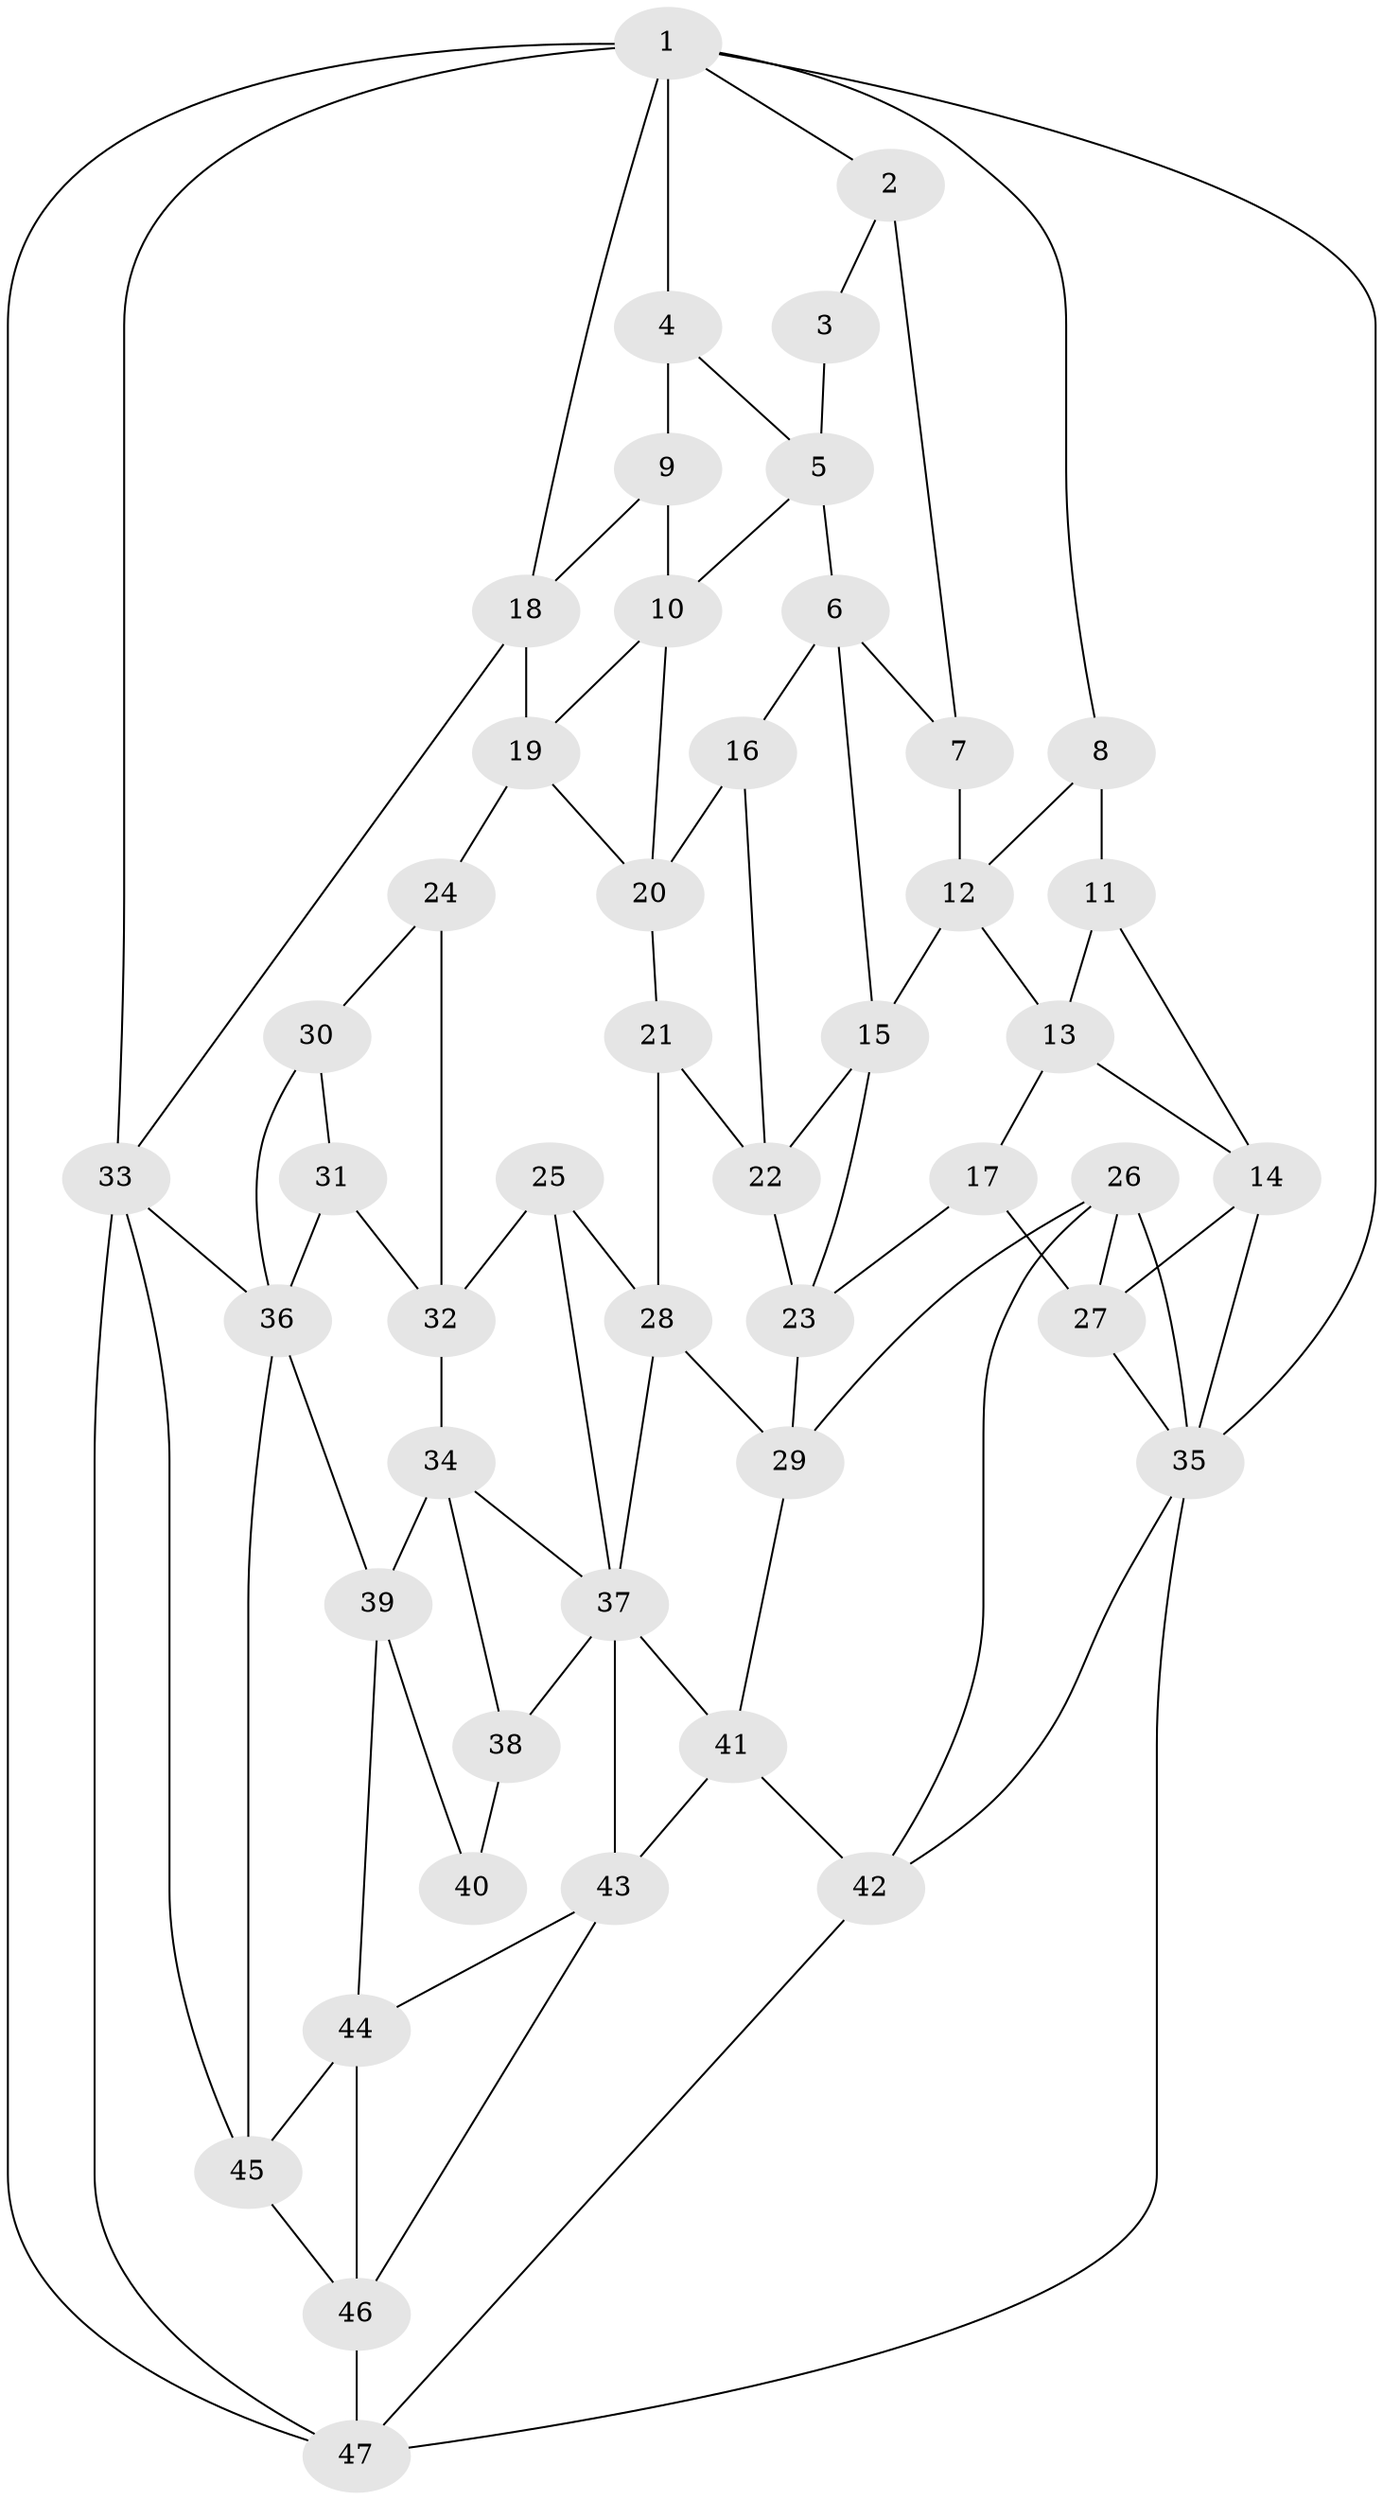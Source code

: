 // original degree distribution, {3: 0.031914893617021274, 6: 0.22340425531914893, 5: 0.5212765957446809, 4: 0.22340425531914893}
// Generated by graph-tools (version 1.1) at 2025/27/03/09/25 03:27:12]
// undirected, 47 vertices, 90 edges
graph export_dot {
graph [start="1"]
  node [color=gray90,style=filled];
  1;
  2;
  3;
  4;
  5;
  6;
  7;
  8;
  9;
  10;
  11;
  12;
  13;
  14;
  15;
  16;
  17;
  18;
  19;
  20;
  21;
  22;
  23;
  24;
  25;
  26;
  27;
  28;
  29;
  30;
  31;
  32;
  33;
  34;
  35;
  36;
  37;
  38;
  39;
  40;
  41;
  42;
  43;
  44;
  45;
  46;
  47;
  1 -- 2 [weight=1.0];
  1 -- 4 [weight=1.0];
  1 -- 8 [weight=1.0];
  1 -- 18 [weight=1.0];
  1 -- 33 [weight=1.0];
  1 -- 35 [weight=1.0];
  1 -- 47 [weight=1.0];
  2 -- 3 [weight=1.0];
  2 -- 7 [weight=2.0];
  3 -- 5 [weight=1.0];
  4 -- 5 [weight=1.0];
  4 -- 9 [weight=2.0];
  5 -- 6 [weight=1.0];
  5 -- 10 [weight=1.0];
  6 -- 7 [weight=1.0];
  6 -- 15 [weight=1.0];
  6 -- 16 [weight=1.0];
  7 -- 12 [weight=1.0];
  8 -- 11 [weight=1.0];
  8 -- 12 [weight=1.0];
  9 -- 10 [weight=1.0];
  9 -- 18 [weight=1.0];
  10 -- 19 [weight=1.0];
  10 -- 20 [weight=1.0];
  11 -- 13 [weight=1.0];
  11 -- 14 [weight=1.0];
  12 -- 13 [weight=1.0];
  12 -- 15 [weight=1.0];
  13 -- 14 [weight=1.0];
  13 -- 17 [weight=1.0];
  14 -- 27 [weight=1.0];
  14 -- 35 [weight=1.0];
  15 -- 22 [weight=1.0];
  15 -- 23 [weight=1.0];
  16 -- 20 [weight=1.0];
  16 -- 22 [weight=1.0];
  17 -- 23 [weight=1.0];
  17 -- 27 [weight=1.0];
  18 -- 19 [weight=1.0];
  18 -- 33 [weight=1.0];
  19 -- 20 [weight=1.0];
  19 -- 24 [weight=1.0];
  20 -- 21 [weight=1.0];
  21 -- 22 [weight=1.0];
  21 -- 28 [weight=1.0];
  22 -- 23 [weight=1.0];
  23 -- 29 [weight=1.0];
  24 -- 30 [weight=1.0];
  24 -- 32 [weight=1.0];
  25 -- 28 [weight=1.0];
  25 -- 32 [weight=1.0];
  25 -- 37 [weight=1.0];
  26 -- 27 [weight=1.0];
  26 -- 29 [weight=1.0];
  26 -- 35 [weight=1.0];
  26 -- 42 [weight=1.0];
  27 -- 35 [weight=1.0];
  28 -- 29 [weight=1.0];
  28 -- 37 [weight=1.0];
  29 -- 41 [weight=1.0];
  30 -- 31 [weight=1.0];
  30 -- 36 [weight=2.0];
  31 -- 32 [weight=1.0];
  31 -- 36 [weight=1.0];
  32 -- 34 [weight=1.0];
  33 -- 36 [weight=1.0];
  33 -- 45 [weight=1.0];
  33 -- 47 [weight=1.0];
  34 -- 37 [weight=1.0];
  34 -- 38 [weight=1.0];
  34 -- 39 [weight=1.0];
  35 -- 42 [weight=1.0];
  35 -- 47 [weight=1.0];
  36 -- 39 [weight=1.0];
  36 -- 45 [weight=1.0];
  37 -- 38 [weight=1.0];
  37 -- 41 [weight=1.0];
  37 -- 43 [weight=1.0];
  38 -- 40 [weight=2.0];
  39 -- 40 [weight=1.0];
  39 -- 44 [weight=1.0];
  41 -- 42 [weight=1.0];
  41 -- 43 [weight=1.0];
  42 -- 47 [weight=1.0];
  43 -- 44 [weight=1.0];
  43 -- 46 [weight=1.0];
  44 -- 45 [weight=1.0];
  44 -- 46 [weight=1.0];
  45 -- 46 [weight=1.0];
  46 -- 47 [weight=1.0];
}
